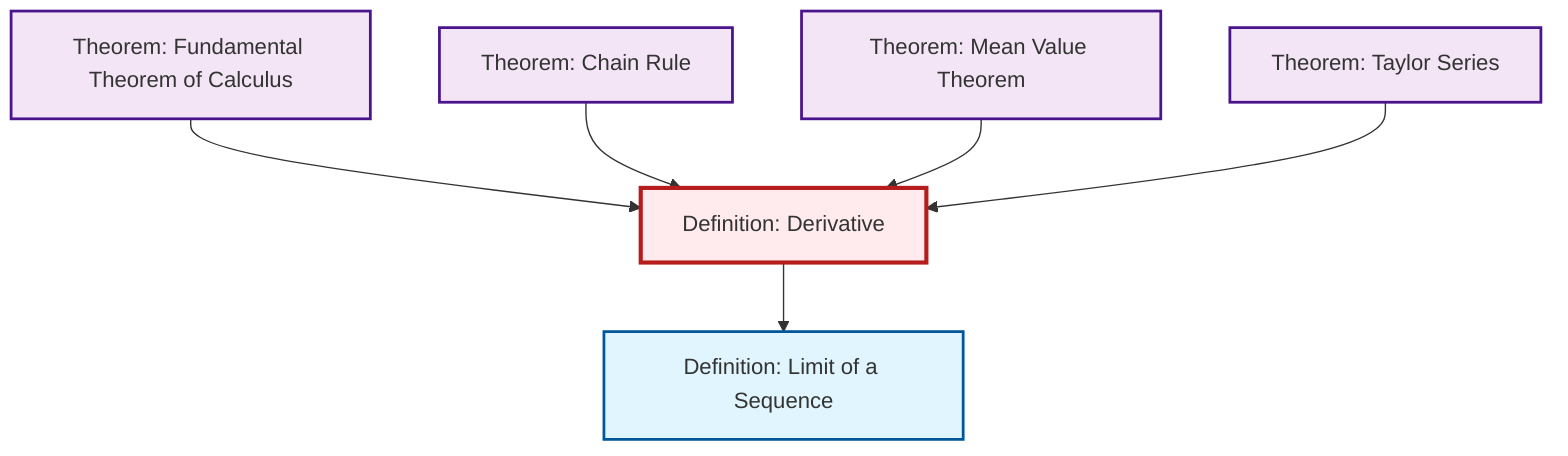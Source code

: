 graph TD
    classDef definition fill:#e1f5fe,stroke:#01579b,stroke-width:2px
    classDef theorem fill:#f3e5f5,stroke:#4a148c,stroke-width:2px
    classDef axiom fill:#fff3e0,stroke:#e65100,stroke-width:2px
    classDef example fill:#e8f5e9,stroke:#1b5e20,stroke-width:2px
    classDef current fill:#ffebee,stroke:#b71c1c,stroke-width:3px
    def-limit["Definition: Limit of a Sequence"]:::definition
    thm-taylor-series["Theorem: Taylor Series"]:::theorem
    def-derivative["Definition: Derivative"]:::definition
    thm-chain-rule["Theorem: Chain Rule"]:::theorem
    thm-fundamental-calculus["Theorem: Fundamental Theorem of Calculus"]:::theorem
    thm-mean-value["Theorem: Mean Value Theorem"]:::theorem
    thm-fundamental-calculus --> def-derivative
    thm-chain-rule --> def-derivative
    thm-mean-value --> def-derivative
    thm-taylor-series --> def-derivative
    def-derivative --> def-limit
    class def-derivative current